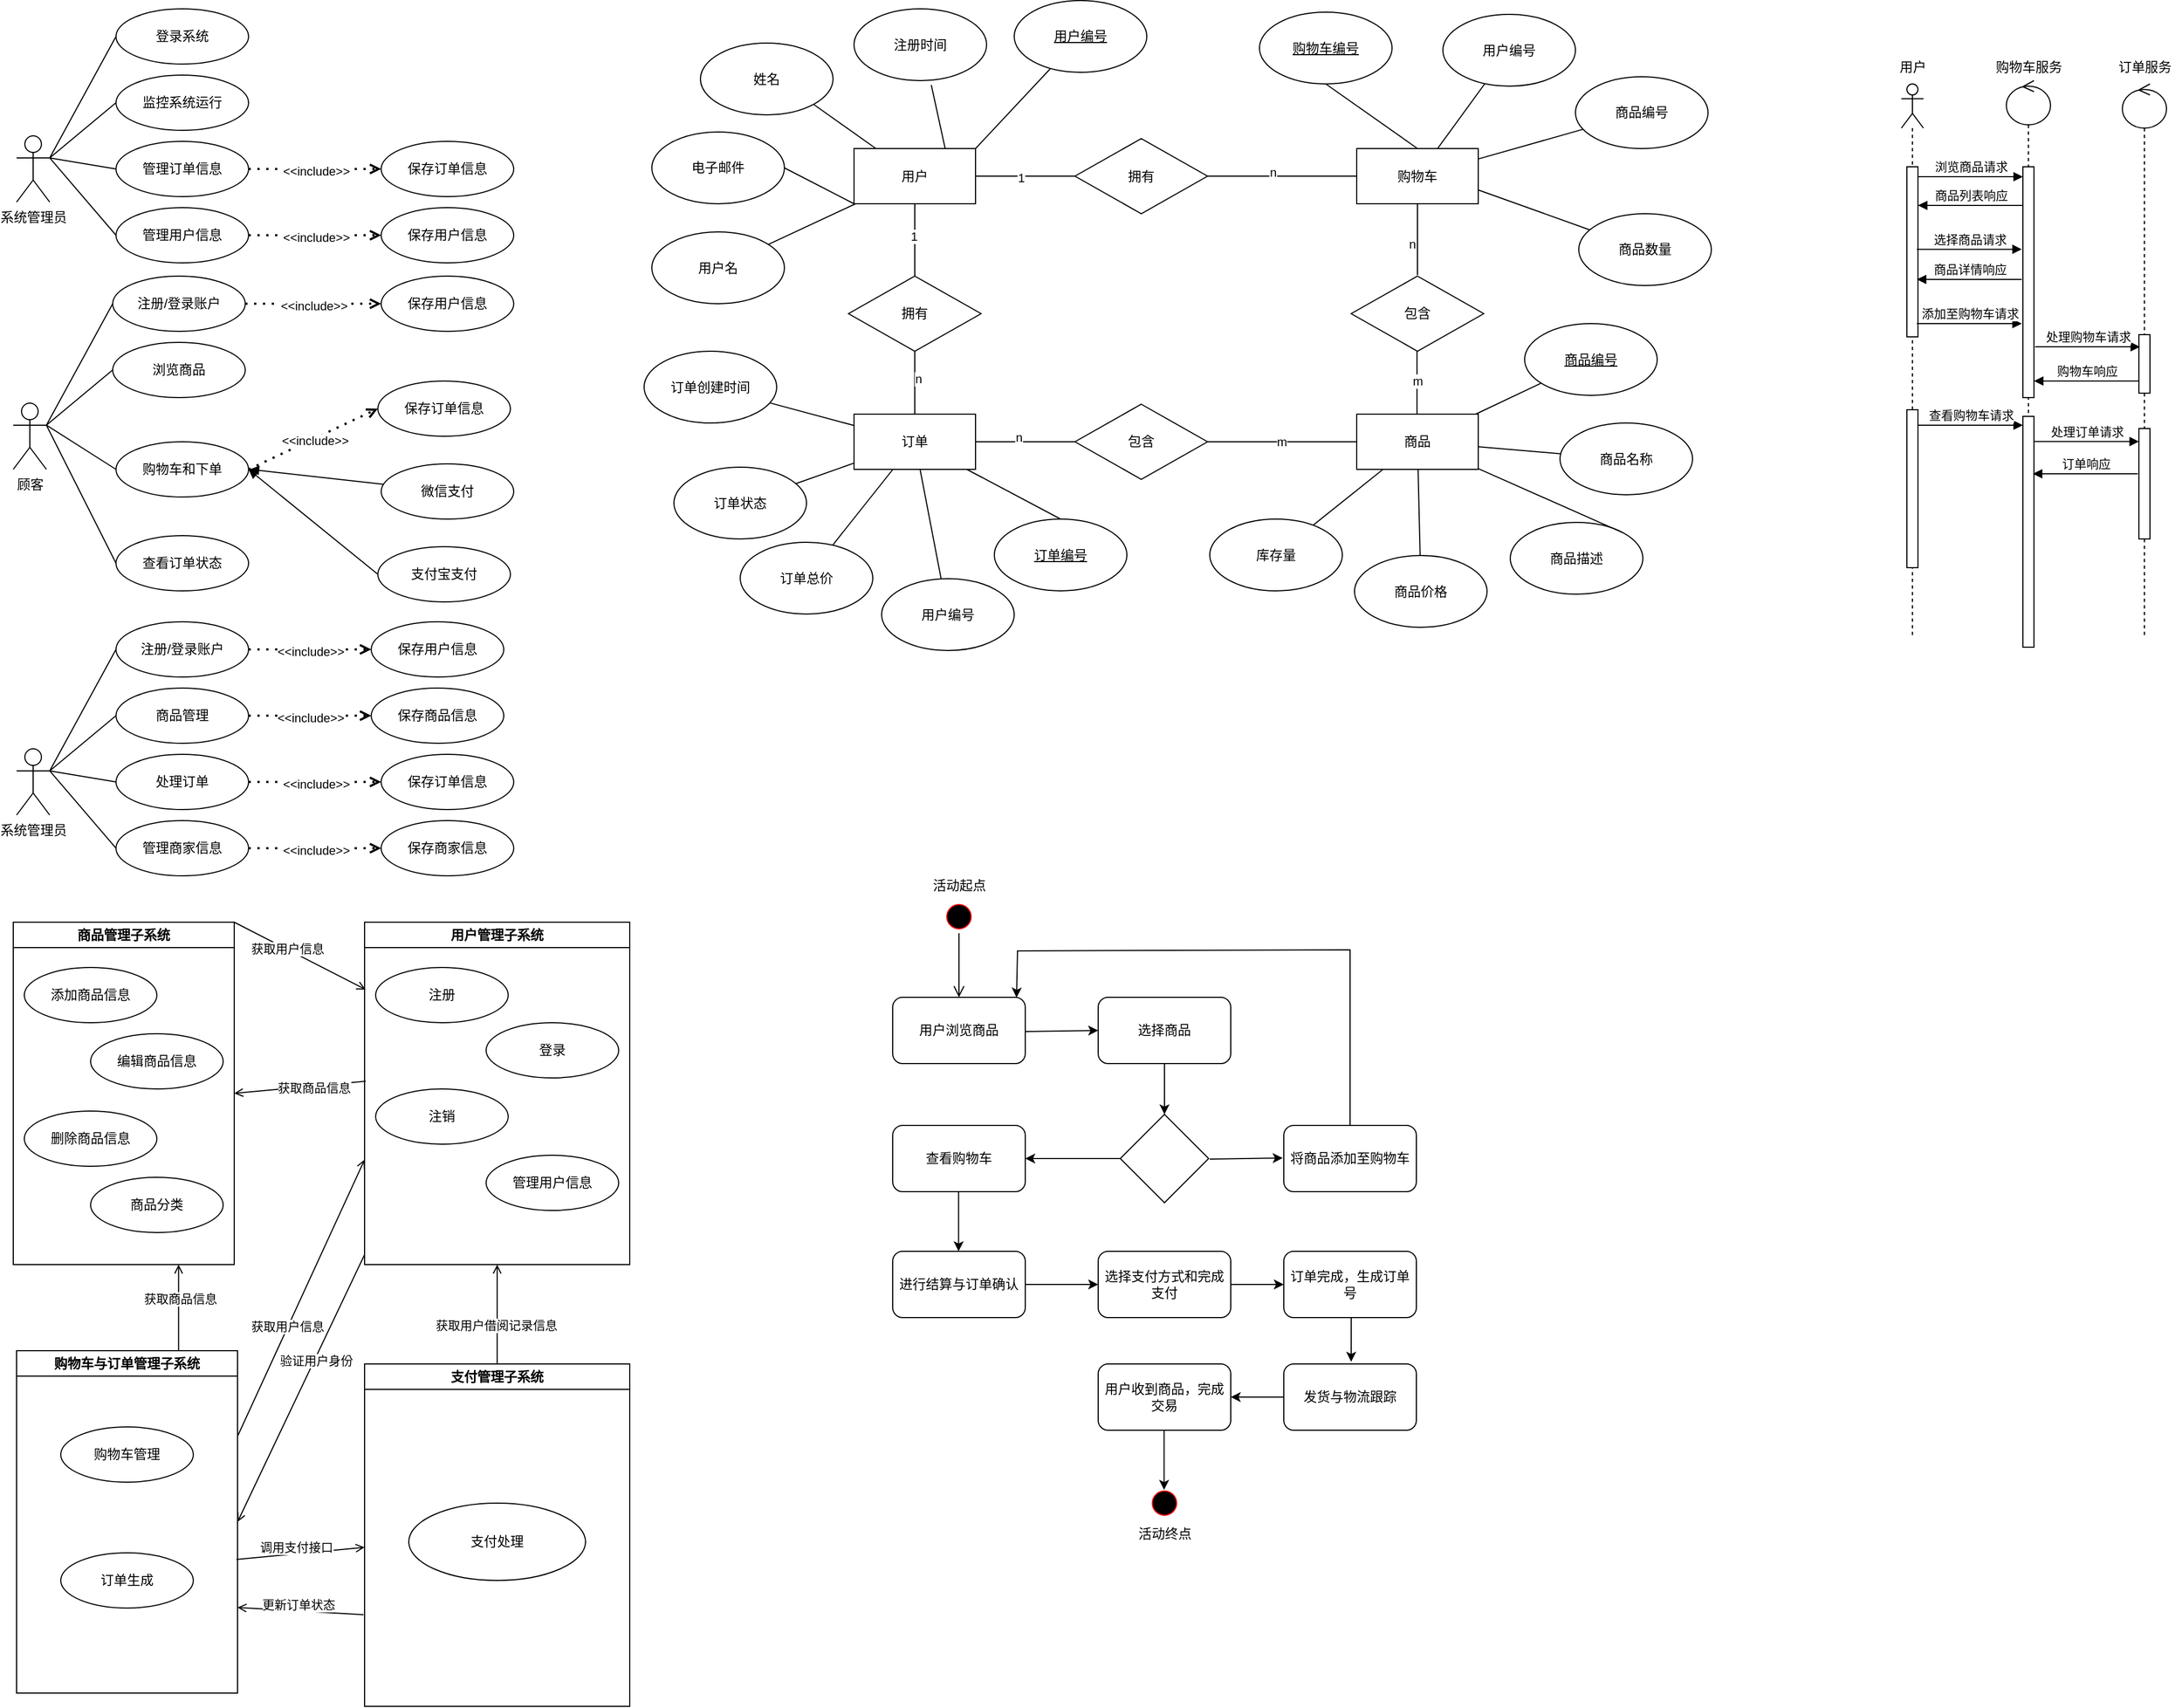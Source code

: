 <mxfile version="23.0.0" type="github">
  <diagram name="第 1 页" id="Yiv2DQ5oim6ke4sZhG6O">
    <mxGraphModel dx="698" dy="813" grid="0" gridSize="10" guides="1" tooltips="1" connect="1" arrows="1" fold="1" page="0" pageScale="1" pageWidth="827" pageHeight="1169" math="0" shadow="0">
      <root>
        <mxCell id="0" />
        <mxCell id="1" parent="0" />
        <mxCell id="wwpUY6o9mBDJSFyRUAQV-1" value="系统管理员" style="shape=umlActor;verticalLabelPosition=bottom;verticalAlign=top;html=1;outlineConnect=0;" parent="1" vertex="1">
          <mxGeometry x="-139" y="-67" width="30" height="60" as="geometry" />
        </mxCell>
        <mxCell id="wwpUY6o9mBDJSFyRUAQV-2" value="登录系统" style="ellipse;whiteSpace=wrap;html=1;" parent="1" vertex="1">
          <mxGeometry x="-49" y="-182" width="120" height="50" as="geometry" />
        </mxCell>
        <mxCell id="wwpUY6o9mBDJSFyRUAQV-3" value="监控系统运行" style="ellipse;whiteSpace=wrap;html=1;" parent="1" vertex="1">
          <mxGeometry x="-49" y="-122" width="120" height="50" as="geometry" />
        </mxCell>
        <mxCell id="wwpUY6o9mBDJSFyRUAQV-4" value="管理订单信息" style="ellipse;whiteSpace=wrap;html=1;" parent="1" vertex="1">
          <mxGeometry x="-49" y="-62" width="120" height="50" as="geometry" />
        </mxCell>
        <mxCell id="wwpUY6o9mBDJSFyRUAQV-5" value="管理用户信息" style="ellipse;whiteSpace=wrap;html=1;" parent="1" vertex="1">
          <mxGeometry x="-49" y="-2" width="120" height="50" as="geometry" />
        </mxCell>
        <mxCell id="wwpUY6o9mBDJSFyRUAQV-7" value="" style="endArrow=none;html=1;rounded=0;exitX=1;exitY=0.333;exitDx=0;exitDy=0;exitPerimeter=0;entryX=0;entryY=0.5;entryDx=0;entryDy=0;targetPerimeterSpacing=0;startArrow=none;startFill=0;endFill=0;" parent="1" source="wwpUY6o9mBDJSFyRUAQV-1" target="wwpUY6o9mBDJSFyRUAQV-2" edge="1">
          <mxGeometry width="50" height="50" relative="1" as="geometry">
            <mxPoint x="-109" y="-82" as="sourcePoint" />
            <mxPoint x="-59" y="-132" as="targetPoint" />
          </mxGeometry>
        </mxCell>
        <mxCell id="wwpUY6o9mBDJSFyRUAQV-8" value="" style="endArrow=none;html=1;rounded=0;exitX=1;exitY=0.333;exitDx=0;exitDy=0;exitPerimeter=0;entryX=0;entryY=0.5;entryDx=0;entryDy=0;targetPerimeterSpacing=0;startArrow=none;startFill=0;endFill=0;" parent="1" source="wwpUY6o9mBDJSFyRUAQV-1" target="wwpUY6o9mBDJSFyRUAQV-3" edge="1">
          <mxGeometry width="50" height="50" relative="1" as="geometry">
            <mxPoint x="-106" y="-51" as="sourcePoint" />
            <mxPoint x="-39" y="-147" as="targetPoint" />
          </mxGeometry>
        </mxCell>
        <mxCell id="wwpUY6o9mBDJSFyRUAQV-9" value="" style="endArrow=none;html=1;rounded=0;exitX=1;exitY=0.333;exitDx=0;exitDy=0;exitPerimeter=0;entryX=0;entryY=0.5;entryDx=0;entryDy=0;targetPerimeterSpacing=0;startArrow=none;startFill=0;endFill=0;" parent="1" source="wwpUY6o9mBDJSFyRUAQV-1" target="wwpUY6o9mBDJSFyRUAQV-4" edge="1">
          <mxGeometry width="50" height="50" relative="1" as="geometry">
            <mxPoint x="-96" y="-41" as="sourcePoint" />
            <mxPoint x="-29" y="-137" as="targetPoint" />
          </mxGeometry>
        </mxCell>
        <mxCell id="wwpUY6o9mBDJSFyRUAQV-10" value="" style="endArrow=none;html=1;rounded=0;entryX=0;entryY=0.5;entryDx=0;entryDy=0;targetPerimeterSpacing=0;startArrow=none;startFill=0;endFill=0;exitX=1;exitY=0.333;exitDx=0;exitDy=0;exitPerimeter=0;" parent="1" source="wwpUY6o9mBDJSFyRUAQV-1" target="wwpUY6o9mBDJSFyRUAQV-5" edge="1">
          <mxGeometry width="50" height="50" relative="1" as="geometry">
            <mxPoint x="-109" y="-42" as="sourcePoint" />
            <mxPoint x="-19" y="-127" as="targetPoint" />
          </mxGeometry>
        </mxCell>
        <mxCell id="wwpUY6o9mBDJSFyRUAQV-14" value="保存用户信息" style="ellipse;whiteSpace=wrap;html=1;" parent="1" vertex="1">
          <mxGeometry x="191" y="-2" width="120" height="50" as="geometry" />
        </mxCell>
        <mxCell id="wwpUY6o9mBDJSFyRUAQV-15" value="i" style="endArrow=open;dashed=1;html=1;dashPattern=1 3;strokeWidth=2;rounded=0;exitX=1;exitY=0.5;exitDx=0;exitDy=0;entryX=0;entryY=0.5;entryDx=0;entryDy=0;endFill=0;" parent="1" source="wwpUY6o9mBDJSFyRUAQV-5" target="wwpUY6o9mBDJSFyRUAQV-14" edge="1">
          <mxGeometry width="50" height="50" relative="1" as="geometry">
            <mxPoint x="81" y="-13" as="sourcePoint" />
            <mxPoint x="201" y="-13" as="targetPoint" />
          </mxGeometry>
        </mxCell>
        <mxCell id="wwpUY6o9mBDJSFyRUAQV-16" value="&amp;lt;&amp;lt;include&amp;gt;&amp;gt;" style="edgeLabel;html=1;align=center;verticalAlign=middle;resizable=0;points=[];" parent="wwpUY6o9mBDJSFyRUAQV-15" vertex="1" connectable="0">
          <mxGeometry x="0.012" y="-2" relative="1" as="geometry">
            <mxPoint as="offset" />
          </mxGeometry>
        </mxCell>
        <mxCell id="QVRJEaV4QxOZm5xQxeen-37" value="保存订单信息" style="ellipse;whiteSpace=wrap;html=1;" vertex="1" parent="1">
          <mxGeometry x="191" y="-62" width="120" height="50" as="geometry" />
        </mxCell>
        <mxCell id="QVRJEaV4QxOZm5xQxeen-38" value="i" style="endArrow=open;dashed=1;html=1;dashPattern=1 3;strokeWidth=2;rounded=0;exitX=1;exitY=0.5;exitDx=0;exitDy=0;entryX=0;entryY=0.5;entryDx=0;entryDy=0;endFill=0;" edge="1" parent="1" source="wwpUY6o9mBDJSFyRUAQV-4" target="QVRJEaV4QxOZm5xQxeen-37">
          <mxGeometry width="50" height="50" relative="1" as="geometry">
            <mxPoint x="81" y="-72" as="sourcePoint" />
            <mxPoint x="201" y="-72" as="targetPoint" />
          </mxGeometry>
        </mxCell>
        <mxCell id="QVRJEaV4QxOZm5xQxeen-39" value="&amp;lt;&amp;lt;include&amp;gt;&amp;gt;" style="edgeLabel;html=1;align=center;verticalAlign=middle;resizable=0;points=[];" vertex="1" connectable="0" parent="QVRJEaV4QxOZm5xQxeen-38">
          <mxGeometry x="0.012" y="-2" relative="1" as="geometry">
            <mxPoint as="offset" />
          </mxGeometry>
        </mxCell>
        <mxCell id="QVRJEaV4QxOZm5xQxeen-107" value="顾客" style="shape=umlActor;verticalLabelPosition=bottom;verticalAlign=top;html=1;outlineConnect=0;" vertex="1" parent="1">
          <mxGeometry x="-142" y="175" width="30" height="60" as="geometry" />
        </mxCell>
        <mxCell id="QVRJEaV4QxOZm5xQxeen-108" value="注册/登录账户" style="ellipse;whiteSpace=wrap;html=1;" vertex="1" parent="1">
          <mxGeometry x="-52" y="60" width="120" height="50" as="geometry" />
        </mxCell>
        <mxCell id="QVRJEaV4QxOZm5xQxeen-109" value="浏览商品" style="ellipse;whiteSpace=wrap;html=1;" vertex="1" parent="1">
          <mxGeometry x="-52" y="120" width="120" height="50" as="geometry" />
        </mxCell>
        <mxCell id="QVRJEaV4QxOZm5xQxeen-110" value="购物车和下单" style="ellipse;whiteSpace=wrap;html=1;" vertex="1" parent="1">
          <mxGeometry x="-49" y="210" width="120" height="50" as="geometry" />
        </mxCell>
        <mxCell id="QVRJEaV4QxOZm5xQxeen-111" value="查看订单状态" style="ellipse;whiteSpace=wrap;html=1;" vertex="1" parent="1">
          <mxGeometry x="-49" y="295" width="120" height="50" as="geometry" />
        </mxCell>
        <mxCell id="QVRJEaV4QxOZm5xQxeen-112" value="" style="endArrow=none;html=1;rounded=0;exitX=1;exitY=0.333;exitDx=0;exitDy=0;exitPerimeter=0;entryX=0;entryY=0.5;entryDx=0;entryDy=0;targetPerimeterSpacing=0;startArrow=none;startFill=0;endFill=0;" edge="1" parent="1" source="QVRJEaV4QxOZm5xQxeen-107" target="QVRJEaV4QxOZm5xQxeen-108">
          <mxGeometry width="50" height="50" relative="1" as="geometry">
            <mxPoint x="-112" y="160" as="sourcePoint" />
            <mxPoint x="-62" y="110" as="targetPoint" />
          </mxGeometry>
        </mxCell>
        <mxCell id="QVRJEaV4QxOZm5xQxeen-113" value="" style="endArrow=none;html=1;rounded=0;exitX=1;exitY=0.333;exitDx=0;exitDy=0;exitPerimeter=0;entryX=0;entryY=0.5;entryDx=0;entryDy=0;targetPerimeterSpacing=0;startArrow=none;startFill=0;endFill=0;" edge="1" parent="1" source="QVRJEaV4QxOZm5xQxeen-107" target="QVRJEaV4QxOZm5xQxeen-109">
          <mxGeometry width="50" height="50" relative="1" as="geometry">
            <mxPoint x="-109" y="191" as="sourcePoint" />
            <mxPoint x="-42" y="95" as="targetPoint" />
          </mxGeometry>
        </mxCell>
        <mxCell id="QVRJEaV4QxOZm5xQxeen-114" value="" style="endArrow=none;html=1;rounded=0;exitX=1;exitY=0.333;exitDx=0;exitDy=0;exitPerimeter=0;entryX=0;entryY=0.5;entryDx=0;entryDy=0;targetPerimeterSpacing=0;startArrow=none;startFill=0;endFill=0;" edge="1" parent="1" source="QVRJEaV4QxOZm5xQxeen-107" target="QVRJEaV4QxOZm5xQxeen-110">
          <mxGeometry width="50" height="50" relative="1" as="geometry">
            <mxPoint x="-99" y="201" as="sourcePoint" />
            <mxPoint x="-32" y="105" as="targetPoint" />
          </mxGeometry>
        </mxCell>
        <mxCell id="QVRJEaV4QxOZm5xQxeen-115" value="" style="endArrow=none;html=1;rounded=0;entryX=0;entryY=0.5;entryDx=0;entryDy=0;targetPerimeterSpacing=0;startArrow=none;startFill=0;endFill=0;exitX=1;exitY=0.333;exitDx=0;exitDy=0;exitPerimeter=0;" edge="1" parent="1" source="QVRJEaV4QxOZm5xQxeen-107" target="QVRJEaV4QxOZm5xQxeen-111">
          <mxGeometry width="50" height="50" relative="1" as="geometry">
            <mxPoint x="-112" y="200" as="sourcePoint" />
            <mxPoint x="-22" y="115" as="targetPoint" />
          </mxGeometry>
        </mxCell>
        <mxCell id="QVRJEaV4QxOZm5xQxeen-116" value="保存用户信息" style="ellipse;whiteSpace=wrap;html=1;" vertex="1" parent="1">
          <mxGeometry x="191" y="60" width="120" height="50" as="geometry" />
        </mxCell>
        <mxCell id="QVRJEaV4QxOZm5xQxeen-117" value="i" style="endArrow=open;dashed=1;html=1;dashPattern=1 3;strokeWidth=2;rounded=0;exitX=1;exitY=0.5;exitDx=0;exitDy=0;entryX=0;entryY=0.5;entryDx=0;entryDy=0;endFill=0;" edge="1" parent="1" source="QVRJEaV4QxOZm5xQxeen-108" target="QVRJEaV4QxOZm5xQxeen-116">
          <mxGeometry width="50" height="50" relative="1" as="geometry">
            <mxPoint x="78" y="229" as="sourcePoint" />
            <mxPoint x="198" y="229" as="targetPoint" />
          </mxGeometry>
        </mxCell>
        <mxCell id="QVRJEaV4QxOZm5xQxeen-118" value="&amp;lt;&amp;lt;include&amp;gt;&amp;gt;" style="edgeLabel;html=1;align=center;verticalAlign=middle;resizable=0;points=[];" vertex="1" connectable="0" parent="QVRJEaV4QxOZm5xQxeen-117">
          <mxGeometry x="0.012" y="-2" relative="1" as="geometry">
            <mxPoint as="offset" />
          </mxGeometry>
        </mxCell>
        <mxCell id="QVRJEaV4QxOZm5xQxeen-119" value="保存订单信息" style="ellipse;whiteSpace=wrap;html=1;" vertex="1" parent="1">
          <mxGeometry x="188" y="155" width="120" height="50" as="geometry" />
        </mxCell>
        <mxCell id="QVRJEaV4QxOZm5xQxeen-120" value="i" style="endArrow=open;dashed=1;html=1;dashPattern=1 3;strokeWidth=2;rounded=0;exitX=1;exitY=0.5;exitDx=0;exitDy=0;entryX=0;entryY=0.5;entryDx=0;entryDy=0;endFill=0;" edge="1" parent="1" source="QVRJEaV4QxOZm5xQxeen-110" target="QVRJEaV4QxOZm5xQxeen-119">
          <mxGeometry width="50" height="50" relative="1" as="geometry">
            <mxPoint x="78" y="170" as="sourcePoint" />
            <mxPoint x="198" y="170" as="targetPoint" />
          </mxGeometry>
        </mxCell>
        <mxCell id="QVRJEaV4QxOZm5xQxeen-121" value="&amp;lt;&amp;lt;include&amp;gt;&amp;gt;" style="edgeLabel;html=1;align=center;verticalAlign=middle;resizable=0;points=[];" vertex="1" connectable="0" parent="QVRJEaV4QxOZm5xQxeen-120">
          <mxGeometry x="0.012" y="-2" relative="1" as="geometry">
            <mxPoint as="offset" />
          </mxGeometry>
        </mxCell>
        <mxCell id="QVRJEaV4QxOZm5xQxeen-122" value="微信支付" style="ellipse;whiteSpace=wrap;html=1;" vertex="1" parent="1">
          <mxGeometry x="191" y="230" width="120" height="50" as="geometry" />
        </mxCell>
        <mxCell id="QVRJEaV4QxOZm5xQxeen-125" value="" style="endArrow=none;html=1;rounded=0;targetPerimeterSpacing=0;startArrow=block;startFill=1;endFill=0;" edge="1" parent="1" target="QVRJEaV4QxOZm5xQxeen-122">
          <mxGeometry width="50" height="50" relative="1" as="geometry">
            <mxPoint x="72" y="235" as="sourcePoint" />
            <mxPoint x="-42" y="95" as="targetPoint" />
          </mxGeometry>
        </mxCell>
        <mxCell id="QVRJEaV4QxOZm5xQxeen-126" value="支付宝支付" style="ellipse;whiteSpace=wrap;html=1;" vertex="1" parent="1">
          <mxGeometry x="188" y="305" width="120" height="50" as="geometry" />
        </mxCell>
        <mxCell id="QVRJEaV4QxOZm5xQxeen-127" value="" style="endArrow=none;html=1;rounded=0;targetPerimeterSpacing=0;startArrow=block;startFill=1;endFill=0;entryX=0;entryY=0.5;entryDx=0;entryDy=0;exitX=1;exitY=0.5;exitDx=0;exitDy=0;" edge="1" parent="1" source="QVRJEaV4QxOZm5xQxeen-110" target="QVRJEaV4QxOZm5xQxeen-126">
          <mxGeometry width="50" height="50" relative="1" as="geometry">
            <mxPoint x="82" y="245" as="sourcePoint" />
            <mxPoint x="203" y="259" as="targetPoint" />
            <Array as="points" />
          </mxGeometry>
        </mxCell>
        <mxCell id="QVRJEaV4QxOZm5xQxeen-128" value="系统管理员" style="shape=umlActor;verticalLabelPosition=bottom;verticalAlign=top;html=1;outlineConnect=0;" vertex="1" parent="1">
          <mxGeometry x="-139" y="488" width="30" height="60" as="geometry" />
        </mxCell>
        <mxCell id="QVRJEaV4QxOZm5xQxeen-129" value="注册/登录账户" style="ellipse;whiteSpace=wrap;html=1;" vertex="1" parent="1">
          <mxGeometry x="-49" y="373" width="120" height="50" as="geometry" />
        </mxCell>
        <mxCell id="QVRJEaV4QxOZm5xQxeen-130" value="商品管理" style="ellipse;whiteSpace=wrap;html=1;" vertex="1" parent="1">
          <mxGeometry x="-49" y="433" width="120" height="50" as="geometry" />
        </mxCell>
        <mxCell id="QVRJEaV4QxOZm5xQxeen-131" value="处理订单" style="ellipse;whiteSpace=wrap;html=1;" vertex="1" parent="1">
          <mxGeometry x="-49" y="493" width="120" height="50" as="geometry" />
        </mxCell>
        <mxCell id="QVRJEaV4QxOZm5xQxeen-132" value="管理商家信息" style="ellipse;whiteSpace=wrap;html=1;" vertex="1" parent="1">
          <mxGeometry x="-49" y="553" width="120" height="50" as="geometry" />
        </mxCell>
        <mxCell id="QVRJEaV4QxOZm5xQxeen-133" value="" style="endArrow=none;html=1;rounded=0;exitX=1;exitY=0.333;exitDx=0;exitDy=0;exitPerimeter=0;entryX=0;entryY=0.5;entryDx=0;entryDy=0;targetPerimeterSpacing=0;startArrow=none;startFill=0;endFill=0;" edge="1" parent="1" source="QVRJEaV4QxOZm5xQxeen-128" target="QVRJEaV4QxOZm5xQxeen-129">
          <mxGeometry width="50" height="50" relative="1" as="geometry">
            <mxPoint x="-109" y="473" as="sourcePoint" />
            <mxPoint x="-59" y="423" as="targetPoint" />
          </mxGeometry>
        </mxCell>
        <mxCell id="QVRJEaV4QxOZm5xQxeen-134" value="" style="endArrow=none;html=1;rounded=0;exitX=1;exitY=0.333;exitDx=0;exitDy=0;exitPerimeter=0;entryX=0;entryY=0.5;entryDx=0;entryDy=0;targetPerimeterSpacing=0;startArrow=none;startFill=0;endFill=0;" edge="1" parent="1" source="QVRJEaV4QxOZm5xQxeen-128" target="QVRJEaV4QxOZm5xQxeen-130">
          <mxGeometry width="50" height="50" relative="1" as="geometry">
            <mxPoint x="-106" y="504" as="sourcePoint" />
            <mxPoint x="-39" y="408" as="targetPoint" />
          </mxGeometry>
        </mxCell>
        <mxCell id="QVRJEaV4QxOZm5xQxeen-135" value="" style="endArrow=none;html=1;rounded=0;exitX=1;exitY=0.333;exitDx=0;exitDy=0;exitPerimeter=0;entryX=0;entryY=0.5;entryDx=0;entryDy=0;targetPerimeterSpacing=0;startArrow=none;startFill=0;endFill=0;" edge="1" parent="1" source="QVRJEaV4QxOZm5xQxeen-128" target="QVRJEaV4QxOZm5xQxeen-131">
          <mxGeometry width="50" height="50" relative="1" as="geometry">
            <mxPoint x="-96" y="514" as="sourcePoint" />
            <mxPoint x="-29" y="418" as="targetPoint" />
          </mxGeometry>
        </mxCell>
        <mxCell id="QVRJEaV4QxOZm5xQxeen-136" value="" style="endArrow=none;html=1;rounded=0;entryX=0;entryY=0.5;entryDx=0;entryDy=0;targetPerimeterSpacing=0;startArrow=none;startFill=0;endFill=0;exitX=1;exitY=0.333;exitDx=0;exitDy=0;exitPerimeter=0;" edge="1" parent="1" source="QVRJEaV4QxOZm5xQxeen-128" target="QVRJEaV4QxOZm5xQxeen-132">
          <mxGeometry width="50" height="50" relative="1" as="geometry">
            <mxPoint x="-109" y="513" as="sourcePoint" />
            <mxPoint x="-19" y="428" as="targetPoint" />
          </mxGeometry>
        </mxCell>
        <mxCell id="QVRJEaV4QxOZm5xQxeen-137" value="保存商家信息" style="ellipse;whiteSpace=wrap;html=1;" vertex="1" parent="1">
          <mxGeometry x="191" y="553" width="120" height="50" as="geometry" />
        </mxCell>
        <mxCell id="QVRJEaV4QxOZm5xQxeen-138" value="i" style="endArrow=open;dashed=1;html=1;dashPattern=1 3;strokeWidth=2;rounded=0;exitX=1;exitY=0.5;exitDx=0;exitDy=0;entryX=0;entryY=0.5;entryDx=0;entryDy=0;endFill=0;" edge="1" parent="1" source="QVRJEaV4QxOZm5xQxeen-132" target="QVRJEaV4QxOZm5xQxeen-137">
          <mxGeometry width="50" height="50" relative="1" as="geometry">
            <mxPoint x="81" y="542" as="sourcePoint" />
            <mxPoint x="201" y="542" as="targetPoint" />
          </mxGeometry>
        </mxCell>
        <mxCell id="QVRJEaV4QxOZm5xQxeen-139" value="&amp;lt;&amp;lt;include&amp;gt;&amp;gt;" style="edgeLabel;html=1;align=center;verticalAlign=middle;resizable=0;points=[];" vertex="1" connectable="0" parent="QVRJEaV4QxOZm5xQxeen-138">
          <mxGeometry x="0.012" y="-2" relative="1" as="geometry">
            <mxPoint as="offset" />
          </mxGeometry>
        </mxCell>
        <mxCell id="QVRJEaV4QxOZm5xQxeen-140" value="保存订单信息" style="ellipse;whiteSpace=wrap;html=1;" vertex="1" parent="1">
          <mxGeometry x="191" y="493" width="120" height="50" as="geometry" />
        </mxCell>
        <mxCell id="QVRJEaV4QxOZm5xQxeen-141" value="i" style="endArrow=open;dashed=1;html=1;dashPattern=1 3;strokeWidth=2;rounded=0;exitX=1;exitY=0.5;exitDx=0;exitDy=0;entryX=0;entryY=0.5;entryDx=0;entryDy=0;endFill=0;" edge="1" parent="1" source="QVRJEaV4QxOZm5xQxeen-131" target="QVRJEaV4QxOZm5xQxeen-140">
          <mxGeometry width="50" height="50" relative="1" as="geometry">
            <mxPoint x="81" y="483" as="sourcePoint" />
            <mxPoint x="201" y="483" as="targetPoint" />
          </mxGeometry>
        </mxCell>
        <mxCell id="QVRJEaV4QxOZm5xQxeen-142" value="&amp;lt;&amp;lt;include&amp;gt;&amp;gt;" style="edgeLabel;html=1;align=center;verticalAlign=middle;resizable=0;points=[];" vertex="1" connectable="0" parent="QVRJEaV4QxOZm5xQxeen-141">
          <mxGeometry x="0.012" y="-2" relative="1" as="geometry">
            <mxPoint as="offset" />
          </mxGeometry>
        </mxCell>
        <mxCell id="QVRJEaV4QxOZm5xQxeen-143" value="保存用户信息" style="ellipse;whiteSpace=wrap;html=1;" vertex="1" parent="1">
          <mxGeometry x="182" y="373" width="120" height="50" as="geometry" />
        </mxCell>
        <mxCell id="QVRJEaV4QxOZm5xQxeen-144" value="i" style="endArrow=open;dashed=1;html=1;dashPattern=1 3;strokeWidth=2;rounded=0;exitX=1;exitY=0.5;exitDx=0;exitDy=0;entryX=0;entryY=0.5;entryDx=0;entryDy=0;endFill=0;" edge="1" parent="1" target="QVRJEaV4QxOZm5xQxeen-143" source="QVRJEaV4QxOZm5xQxeen-129">
          <mxGeometry width="50" height="50" relative="1" as="geometry">
            <mxPoint x="36.0" y="396" as="sourcePoint" />
            <mxPoint x="189" y="360" as="targetPoint" />
          </mxGeometry>
        </mxCell>
        <mxCell id="QVRJEaV4QxOZm5xQxeen-145" value="&amp;lt;&amp;lt;include&amp;gt;&amp;gt;" style="edgeLabel;html=1;align=center;verticalAlign=middle;resizable=0;points=[];" vertex="1" connectable="0" parent="QVRJEaV4QxOZm5xQxeen-144">
          <mxGeometry x="0.012" y="-2" relative="1" as="geometry">
            <mxPoint as="offset" />
          </mxGeometry>
        </mxCell>
        <mxCell id="QVRJEaV4QxOZm5xQxeen-146" value="保存商品信息" style="ellipse;whiteSpace=wrap;html=1;" vertex="1" parent="1">
          <mxGeometry x="182" y="433" width="120" height="50" as="geometry" />
        </mxCell>
        <mxCell id="QVRJEaV4QxOZm5xQxeen-147" value="i" style="endArrow=open;dashed=1;html=1;dashPattern=1 3;strokeWidth=2;rounded=0;exitX=1;exitY=0.5;exitDx=0;exitDy=0;entryX=0;entryY=0.5;entryDx=0;entryDy=0;endFill=0;" edge="1" parent="1" source="QVRJEaV4QxOZm5xQxeen-130" target="QVRJEaV4QxOZm5xQxeen-146">
          <mxGeometry width="50" height="50" relative="1" as="geometry">
            <mxPoint x="81" y="408" as="sourcePoint" />
            <mxPoint x="192" y="408" as="targetPoint" />
          </mxGeometry>
        </mxCell>
        <mxCell id="QVRJEaV4QxOZm5xQxeen-148" value="&amp;lt;&amp;lt;include&amp;gt;&amp;gt;" style="edgeLabel;html=1;align=center;verticalAlign=middle;resizable=0;points=[];" vertex="1" connectable="0" parent="QVRJEaV4QxOZm5xQxeen-147">
          <mxGeometry x="0.012" y="-2" relative="1" as="geometry">
            <mxPoint as="offset" />
          </mxGeometry>
        </mxCell>
        <mxCell id="QVRJEaV4QxOZm5xQxeen-149" value="商品管理子系统" style="swimlane;whiteSpace=wrap;html=1;" vertex="1" parent="1">
          <mxGeometry x="-142" y="645" width="200" height="310" as="geometry">
            <mxRectangle x="290" y="690" width="110" height="30" as="alternateBounds" />
          </mxGeometry>
        </mxCell>
        <mxCell id="QVRJEaV4QxOZm5xQxeen-150" value="添加商品信息" style="ellipse;whiteSpace=wrap;html=1;" vertex="1" parent="QVRJEaV4QxOZm5xQxeen-149">
          <mxGeometry x="10" y="41" width="120" height="50" as="geometry" />
        </mxCell>
        <mxCell id="QVRJEaV4QxOZm5xQxeen-151" value="编辑商品信息" style="ellipse;whiteSpace=wrap;html=1;" vertex="1" parent="QVRJEaV4QxOZm5xQxeen-149">
          <mxGeometry x="70" y="101" width="120" height="50" as="geometry" />
        </mxCell>
        <mxCell id="QVRJEaV4QxOZm5xQxeen-152" value="删除商品信息" style="ellipse;whiteSpace=wrap;html=1;" vertex="1" parent="QVRJEaV4QxOZm5xQxeen-149">
          <mxGeometry x="10" y="171" width="120" height="50" as="geometry" />
        </mxCell>
        <mxCell id="QVRJEaV4QxOZm5xQxeen-153" value="商品分类" style="ellipse;whiteSpace=wrap;html=1;" vertex="1" parent="QVRJEaV4QxOZm5xQxeen-149">
          <mxGeometry x="70" y="231" width="120" height="50" as="geometry" />
        </mxCell>
        <mxCell id="QVRJEaV4QxOZm5xQxeen-154" value="用户管理子系统" style="swimlane;whiteSpace=wrap;html=1;" vertex="1" parent="1">
          <mxGeometry x="176" y="645" width="240" height="310" as="geometry">
            <mxRectangle x="290" y="690" width="110" height="30" as="alternateBounds" />
          </mxGeometry>
        </mxCell>
        <mxCell id="QVRJEaV4QxOZm5xQxeen-155" value="注册" style="ellipse;whiteSpace=wrap;html=1;" vertex="1" parent="QVRJEaV4QxOZm5xQxeen-154">
          <mxGeometry x="10" y="41" width="120" height="50" as="geometry" />
        </mxCell>
        <mxCell id="QVRJEaV4QxOZm5xQxeen-156" value="登录" style="ellipse;whiteSpace=wrap;html=1;" vertex="1" parent="QVRJEaV4QxOZm5xQxeen-154">
          <mxGeometry x="110" y="91" width="120" height="50" as="geometry" />
        </mxCell>
        <mxCell id="QVRJEaV4QxOZm5xQxeen-157" value="注销" style="ellipse;whiteSpace=wrap;html=1;" vertex="1" parent="QVRJEaV4QxOZm5xQxeen-154">
          <mxGeometry x="10" y="151" width="120" height="50" as="geometry" />
        </mxCell>
        <mxCell id="QVRJEaV4QxOZm5xQxeen-159" value="管理用户信息" style="ellipse;whiteSpace=wrap;html=1;" vertex="1" parent="QVRJEaV4QxOZm5xQxeen-154">
          <mxGeometry x="110" y="211" width="120" height="50" as="geometry" />
        </mxCell>
        <mxCell id="QVRJEaV4QxOZm5xQxeen-160" value="购物车与订单管理子系统" style="swimlane;whiteSpace=wrap;html=1;" vertex="1" parent="1">
          <mxGeometry x="-139" y="1033" width="200" height="310" as="geometry">
            <mxRectangle x="290" y="690" width="110" height="30" as="alternateBounds" />
          </mxGeometry>
        </mxCell>
        <mxCell id="QVRJEaV4QxOZm5xQxeen-161" value="购物车管理" style="ellipse;whiteSpace=wrap;html=1;" vertex="1" parent="QVRJEaV4QxOZm5xQxeen-160">
          <mxGeometry x="40" y="69" width="120" height="50" as="geometry" />
        </mxCell>
        <mxCell id="QVRJEaV4QxOZm5xQxeen-162" value="订单生成" style="ellipse;whiteSpace=wrap;html=1;" vertex="1" parent="QVRJEaV4QxOZm5xQxeen-160">
          <mxGeometry x="40" y="183" width="120" height="50" as="geometry" />
        </mxCell>
        <mxCell id="QVRJEaV4QxOZm5xQxeen-164" value="支付管理子系统" style="swimlane;whiteSpace=wrap;html=1;" vertex="1" parent="1">
          <mxGeometry x="176" y="1045" width="240" height="310" as="geometry">
            <mxRectangle x="290" y="690" width="110" height="30" as="alternateBounds" />
          </mxGeometry>
        </mxCell>
        <mxCell id="QVRJEaV4QxOZm5xQxeen-165" value="支付处理" style="ellipse;whiteSpace=wrap;html=1;" vertex="1" parent="QVRJEaV4QxOZm5xQxeen-164">
          <mxGeometry x="40" y="126" width="160" height="70" as="geometry" />
        </mxCell>
        <mxCell id="QVRJEaV4QxOZm5xQxeen-167" value="" style="endArrow=open;html=1;rounded=0;targetPerimeterSpacing=0;startArrow=none;startFill=0;endFill=0;exitX=1;exitY=0;exitDx=0;exitDy=0;" edge="1" parent="1" source="QVRJEaV4QxOZm5xQxeen-149">
          <mxGeometry width="50" height="50" relative="1" as="geometry">
            <mxPoint x="56" y="715" as="sourcePoint" />
            <mxPoint x="177" y="706" as="targetPoint" />
          </mxGeometry>
        </mxCell>
        <mxCell id="QVRJEaV4QxOZm5xQxeen-168" value="获取用户信息" style="edgeLabel;html=1;align=center;verticalAlign=middle;resizable=0;points=[];" vertex="1" connectable="0" parent="QVRJEaV4QxOZm5xQxeen-167">
          <mxGeometry x="-0.209" y="1" relative="1" as="geometry">
            <mxPoint as="offset" />
          </mxGeometry>
        </mxCell>
        <mxCell id="QVRJEaV4QxOZm5xQxeen-169" value="" style="endArrow=none;html=1;rounded=0;targetPerimeterSpacing=0;startArrow=open;startFill=0;endFill=0;entryX=0.5;entryY=0;entryDx=0;entryDy=0;" edge="1" parent="1">
          <mxGeometry width="50" height="50" relative="1" as="geometry">
            <mxPoint x="7.66" y="955" as="sourcePoint" />
            <mxPoint x="7.66" y="1033" as="targetPoint" />
          </mxGeometry>
        </mxCell>
        <mxCell id="QVRJEaV4QxOZm5xQxeen-170" value="获取商品信息" style="edgeLabel;html=1;align=center;verticalAlign=middle;resizable=0;points=[];" vertex="1" connectable="0" parent="QVRJEaV4QxOZm5xQxeen-169">
          <mxGeometry x="-0.209" y="1" relative="1" as="geometry">
            <mxPoint as="offset" />
          </mxGeometry>
        </mxCell>
        <mxCell id="QVRJEaV4QxOZm5xQxeen-171" value="" style="endArrow=open;html=1;rounded=0;targetPerimeterSpacing=0;startArrow=none;startFill=0;endFill=0;entryX=1;entryY=0.5;entryDx=0;entryDy=0;" edge="1" parent="1" target="QVRJEaV4QxOZm5xQxeen-149">
          <mxGeometry width="50" height="50" relative="1" as="geometry">
            <mxPoint x="177" y="789" as="sourcePoint" />
            <mxPoint x="166" y="835" as="targetPoint" />
          </mxGeometry>
        </mxCell>
        <mxCell id="QVRJEaV4QxOZm5xQxeen-172" value="获取商品信息" style="edgeLabel;html=1;align=center;verticalAlign=middle;resizable=0;points=[];" vertex="1" connectable="0" parent="QVRJEaV4QxOZm5xQxeen-171">
          <mxGeometry x="-0.209" y="1" relative="1" as="geometry">
            <mxPoint as="offset" />
          </mxGeometry>
        </mxCell>
        <mxCell id="QVRJEaV4QxOZm5xQxeen-173" value="" style="endArrow=open;html=1;rounded=0;targetPerimeterSpacing=0;startArrow=none;startFill=0;endFill=0;entryX=1;entryY=0.5;entryDx=0;entryDy=0;" edge="1" parent="1" target="QVRJEaV4QxOZm5xQxeen-160">
          <mxGeometry width="50" height="50" relative="1" as="geometry">
            <mxPoint x="176" y="946" as="sourcePoint" />
            <mxPoint x="-24" y="1155" as="targetPoint" />
          </mxGeometry>
        </mxCell>
        <mxCell id="QVRJEaV4QxOZm5xQxeen-174" value="验证用户身份" style="edgeLabel;html=1;align=center;verticalAlign=middle;resizable=0;points=[];" vertex="1" connectable="0" parent="QVRJEaV4QxOZm5xQxeen-173">
          <mxGeometry x="-0.209" y="1" relative="1" as="geometry">
            <mxPoint as="offset" />
          </mxGeometry>
        </mxCell>
        <mxCell id="QVRJEaV4QxOZm5xQxeen-175" value="" style="endArrow=open;html=1;rounded=0;targetPerimeterSpacing=0;startArrow=none;startFill=0;endFill=0;exitX=1;exitY=0.25;exitDx=0;exitDy=0;" edge="1" parent="1" source="QVRJEaV4QxOZm5xQxeen-160">
          <mxGeometry width="50" height="50" relative="1" as="geometry">
            <mxPoint x="186" y="965" as="sourcePoint" />
            <mxPoint x="176" y="860" as="targetPoint" />
          </mxGeometry>
        </mxCell>
        <mxCell id="QVRJEaV4QxOZm5xQxeen-176" value="获取用户信息" style="edgeLabel;html=1;align=center;verticalAlign=middle;resizable=0;points=[];" vertex="1" connectable="0" parent="QVRJEaV4QxOZm5xQxeen-175">
          <mxGeometry x="-0.209" y="1" relative="1" as="geometry">
            <mxPoint as="offset" />
          </mxGeometry>
        </mxCell>
        <mxCell id="QVRJEaV4QxOZm5xQxeen-177" value="" style="endArrow=open;html=1;rounded=0;targetPerimeterSpacing=0;startArrow=none;startFill=0;endFill=0;" edge="1" parent="1">
          <mxGeometry width="50" height="50" relative="1" as="geometry">
            <mxPoint x="60" y="1222" as="sourcePoint" />
            <mxPoint x="176" y="1211" as="targetPoint" />
          </mxGeometry>
        </mxCell>
        <mxCell id="QVRJEaV4QxOZm5xQxeen-178" value="调用支付接口" style="edgeLabel;html=1;align=center;verticalAlign=middle;resizable=0;points=[];" vertex="1" connectable="0" parent="QVRJEaV4QxOZm5xQxeen-177">
          <mxGeometry x="-0.209" y="1" relative="1" as="geometry">
            <mxPoint x="8" y="-6" as="offset" />
          </mxGeometry>
        </mxCell>
        <mxCell id="QVRJEaV4QxOZm5xQxeen-179" value="" style="endArrow=open;html=1;rounded=0;targetPerimeterSpacing=0;startArrow=none;startFill=0;endFill=0;exitX=0.5;exitY=0;exitDx=0;exitDy=0;entryX=0.5;entryY=1;entryDx=0;entryDy=0;" edge="1" parent="1" source="QVRJEaV4QxOZm5xQxeen-164" target="QVRJEaV4QxOZm5xQxeen-154">
          <mxGeometry width="50" height="50" relative="1" as="geometry">
            <mxPoint x="186" y="888" as="sourcePoint" />
            <mxPoint x="-9" y="1210" as="targetPoint" />
          </mxGeometry>
        </mxCell>
        <mxCell id="QVRJEaV4QxOZm5xQxeen-180" value="获取用户借阅记录信息" style="edgeLabel;html=1;align=center;verticalAlign=middle;resizable=0;points=[];" vertex="1" connectable="0" parent="QVRJEaV4QxOZm5xQxeen-179">
          <mxGeometry x="-0.209" y="1" relative="1" as="geometry">
            <mxPoint as="offset" />
          </mxGeometry>
        </mxCell>
        <mxCell id="QVRJEaV4QxOZm5xQxeen-183" value="" style="endArrow=open;html=1;rounded=0;targetPerimeterSpacing=0;startArrow=none;startFill=0;endFill=0;entryX=1;entryY=0.75;entryDx=0;entryDy=0;" edge="1" parent="1" target="QVRJEaV4QxOZm5xQxeen-160">
          <mxGeometry width="50" height="50" relative="1" as="geometry">
            <mxPoint x="175" y="1272" as="sourcePoint" />
            <mxPoint x="186" y="1221" as="targetPoint" />
          </mxGeometry>
        </mxCell>
        <mxCell id="QVRJEaV4QxOZm5xQxeen-184" value="更新订单状态" style="edgeLabel;html=1;align=center;verticalAlign=middle;resizable=0;points=[];" vertex="1" connectable="0" parent="QVRJEaV4QxOZm5xQxeen-183">
          <mxGeometry x="-0.209" y="1" relative="1" as="geometry">
            <mxPoint x="-14" y="-8" as="offset" />
          </mxGeometry>
        </mxCell>
        <mxCell id="QVRJEaV4QxOZm5xQxeen-185" value="用户" style="html=1;whiteSpace=wrap;" vertex="1" parent="1">
          <mxGeometry x="619" y="-55.5" width="110" height="50" as="geometry" />
        </mxCell>
        <mxCell id="QVRJEaV4QxOZm5xQxeen-186" value="拥有" style="rhombus;whiteSpace=wrap;html=1;" vertex="1" parent="1">
          <mxGeometry x="819" y="-64.5" width="120" height="68" as="geometry" />
        </mxCell>
        <mxCell id="QVRJEaV4QxOZm5xQxeen-187" value="&lt;u&gt;用户编号&lt;/u&gt;" style="ellipse;whiteSpace=wrap;html=1;" vertex="1" parent="1">
          <mxGeometry x="764" y="-189.5" width="120" height="65" as="geometry" />
        </mxCell>
        <mxCell id="QVRJEaV4QxOZm5xQxeen-188" value="用户编号" style="ellipse;whiteSpace=wrap;html=1;" vertex="1" parent="1">
          <mxGeometry x="1152" y="-177" width="120" height="65" as="geometry" />
        </mxCell>
        <mxCell id="QVRJEaV4QxOZm5xQxeen-189" value="" style="endArrow=none;html=1;rounded=0;entryX=0;entryY=0.5;entryDx=0;entryDy=0;exitX=1;exitY=0.5;exitDx=0;exitDy=0;" edge="1" parent="1" source="QVRJEaV4QxOZm5xQxeen-186" target="QVRJEaV4QxOZm5xQxeen-193">
          <mxGeometry width="50" height="50" relative="1" as="geometry">
            <mxPoint x="919" y="-103" as="sourcePoint" />
            <mxPoint x="969" y="-153" as="targetPoint" />
          </mxGeometry>
        </mxCell>
        <mxCell id="QVRJEaV4QxOZm5xQxeen-190" value="n" style="edgeLabel;html=1;align=center;verticalAlign=middle;resizable=0;points=[];" vertex="1" connectable="0" parent="QVRJEaV4QxOZm5xQxeen-189">
          <mxGeometry x="-0.118" y="4" relative="1" as="geometry">
            <mxPoint x="-1" as="offset" />
          </mxGeometry>
        </mxCell>
        <mxCell id="QVRJEaV4QxOZm5xQxeen-191" value="" style="endArrow=none;html=1;rounded=0;entryX=0;entryY=0.5;entryDx=0;entryDy=0;exitX=1;exitY=0.5;exitDx=0;exitDy=0;" edge="1" parent="1" source="QVRJEaV4QxOZm5xQxeen-185" target="QVRJEaV4QxOZm5xQxeen-186">
          <mxGeometry width="50" height="50" relative="1" as="geometry">
            <mxPoint x="919" y="-103" as="sourcePoint" />
            <mxPoint x="969" y="-153" as="targetPoint" />
          </mxGeometry>
        </mxCell>
        <mxCell id="QVRJEaV4QxOZm5xQxeen-192" value="1" style="edgeLabel;html=1;align=center;verticalAlign=middle;resizable=0;points=[];" vertex="1" connectable="0" parent="QVRJEaV4QxOZm5xQxeen-191">
          <mxGeometry x="-0.097" y="-1" relative="1" as="geometry">
            <mxPoint as="offset" />
          </mxGeometry>
        </mxCell>
        <mxCell id="QVRJEaV4QxOZm5xQxeen-193" value="购物车" style="html=1;whiteSpace=wrap;" vertex="1" parent="1">
          <mxGeometry x="1074" y="-55.5" width="110" height="50" as="geometry" />
        </mxCell>
        <mxCell id="QVRJEaV4QxOZm5xQxeen-194" value="用户名" style="ellipse;whiteSpace=wrap;html=1;" vertex="1" parent="1">
          <mxGeometry x="436" y="20" width="120" height="65" as="geometry" />
        </mxCell>
        <mxCell id="QVRJEaV4QxOZm5xQxeen-195" value="姓名" style="ellipse;whiteSpace=wrap;html=1;" vertex="1" parent="1">
          <mxGeometry x="480" y="-151" width="120" height="65" as="geometry" />
        </mxCell>
        <mxCell id="QVRJEaV4QxOZm5xQxeen-196" value="注册时间" style="ellipse;whiteSpace=wrap;html=1;" vertex="1" parent="1">
          <mxGeometry x="619" y="-182" width="120" height="65" as="geometry" />
        </mxCell>
        <mxCell id="QVRJEaV4QxOZm5xQxeen-197" value="" style="endArrow=none;html=1;rounded=0;entryX=0.583;entryY=1.062;entryDx=0;entryDy=0;entryPerimeter=0;exitX=0.75;exitY=0;exitDx=0;exitDy=0;" edge="1" parent="1" source="QVRJEaV4QxOZm5xQxeen-185" target="QVRJEaV4QxOZm5xQxeen-196">
          <mxGeometry width="50" height="50" relative="1" as="geometry">
            <mxPoint x="869" y="167" as="sourcePoint" />
            <mxPoint x="919" y="117" as="targetPoint" />
          </mxGeometry>
        </mxCell>
        <mxCell id="QVRJEaV4QxOZm5xQxeen-198" value="" style="endArrow=none;html=1;rounded=0;" edge="1" parent="1" source="QVRJEaV4QxOZm5xQxeen-185" target="QVRJEaV4QxOZm5xQxeen-194">
          <mxGeometry width="50" height="50" relative="1" as="geometry">
            <mxPoint x="712" y="-45" as="sourcePoint" />
            <mxPoint x="699" y="-103" as="targetPoint" />
          </mxGeometry>
        </mxCell>
        <mxCell id="QVRJEaV4QxOZm5xQxeen-199" value="" style="endArrow=none;html=1;rounded=0;entryX=1;entryY=0.5;entryDx=0;entryDy=0;exitX=0;exitY=1;exitDx=0;exitDy=0;" edge="1" parent="1" source="QVRJEaV4QxOZm5xQxeen-185" target="QVRJEaV4QxOZm5xQxeen-221">
          <mxGeometry width="50" height="50" relative="1" as="geometry">
            <mxPoint x="722" y="-35" as="sourcePoint" />
            <mxPoint x="559" y="-10" as="targetPoint" />
          </mxGeometry>
        </mxCell>
        <mxCell id="QVRJEaV4QxOZm5xQxeen-200" value="" style="endArrow=none;html=1;rounded=0;entryX=1;entryY=1;entryDx=0;entryDy=0;" edge="1" parent="1" source="QVRJEaV4QxOZm5xQxeen-185" target="QVRJEaV4QxOZm5xQxeen-195">
          <mxGeometry width="50" height="50" relative="1" as="geometry">
            <mxPoint x="659" y="-53" as="sourcePoint" />
            <mxPoint x="719" y="-83" as="targetPoint" />
          </mxGeometry>
        </mxCell>
        <mxCell id="QVRJEaV4QxOZm5xQxeen-201" value="" style="endArrow=none;html=1;rounded=0;exitX=1;exitY=0;exitDx=0;exitDy=0;" edge="1" parent="1" source="QVRJEaV4QxOZm5xQxeen-185" target="QVRJEaV4QxOZm5xQxeen-187">
          <mxGeometry width="50" height="50" relative="1" as="geometry">
            <mxPoint x="742" y="-15" as="sourcePoint" />
            <mxPoint x="729" y="-73" as="targetPoint" />
          </mxGeometry>
        </mxCell>
        <mxCell id="QVRJEaV4QxOZm5xQxeen-203" value="&lt;u&gt;购物车编号&lt;/u&gt;" style="ellipse;whiteSpace=wrap;html=1;" vertex="1" parent="1">
          <mxGeometry x="986" y="-179" width="120" height="65" as="geometry" />
        </mxCell>
        <mxCell id="QVRJEaV4QxOZm5xQxeen-204" value="商品编号" style="ellipse;whiteSpace=wrap;html=1;" vertex="1" parent="1">
          <mxGeometry x="1272" y="-120.5" width="120" height="65" as="geometry" />
        </mxCell>
        <mxCell id="QVRJEaV4QxOZm5xQxeen-205" value="商品数量" style="ellipse;whiteSpace=wrap;html=1;" vertex="1" parent="1">
          <mxGeometry x="1275" y="3.5" width="120" height="65" as="geometry" />
        </mxCell>
        <mxCell id="QVRJEaV4QxOZm5xQxeen-206" value="" style="endArrow=none;html=1;rounded=0;exitX=1;exitY=0.75;exitDx=0;exitDy=0;" edge="1" parent="1" source="QVRJEaV4QxOZm5xQxeen-193" target="QVRJEaV4QxOZm5xQxeen-205">
          <mxGeometry width="50" height="50" relative="1" as="geometry">
            <mxPoint x="922" y="235" as="sourcePoint" />
            <mxPoint x="909" y="177" as="targetPoint" />
          </mxGeometry>
        </mxCell>
        <mxCell id="QVRJEaV4QxOZm5xQxeen-208" value="" style="endArrow=none;html=1;rounded=0;" edge="1" parent="1" source="QVRJEaV4QxOZm5xQxeen-193" target="QVRJEaV4QxOZm5xQxeen-204">
          <mxGeometry width="50" height="50" relative="1" as="geometry">
            <mxPoint x="939" y="210" as="sourcePoint" />
            <mxPoint x="926" y="152" as="targetPoint" />
          </mxGeometry>
        </mxCell>
        <mxCell id="QVRJEaV4QxOZm5xQxeen-209" value="" style="endArrow=none;html=1;rounded=0;" edge="1" parent="1" source="QVRJEaV4QxOZm5xQxeen-193" target="QVRJEaV4QxOZm5xQxeen-188">
          <mxGeometry width="50" height="50" relative="1" as="geometry">
            <mxPoint x="892" y="-85" as="sourcePoint" />
            <mxPoint x="879" y="-143" as="targetPoint" />
          </mxGeometry>
        </mxCell>
        <mxCell id="QVRJEaV4QxOZm5xQxeen-210" value="" style="endArrow=none;html=1;rounded=0;entryX=0.5;entryY=1;entryDx=0;entryDy=0;exitX=0.5;exitY=0;exitDx=0;exitDy=0;" edge="1" parent="1" source="QVRJEaV4QxOZm5xQxeen-193" target="QVRJEaV4QxOZm5xQxeen-203">
          <mxGeometry width="50" height="50" relative="1" as="geometry">
            <mxPoint x="752" y="-5" as="sourcePoint" />
            <mxPoint x="739" y="-63" as="targetPoint" />
          </mxGeometry>
        </mxCell>
        <mxCell id="QVRJEaV4QxOZm5xQxeen-221" value="电子邮件" style="ellipse;whiteSpace=wrap;html=1;" vertex="1" parent="1">
          <mxGeometry x="436" y="-70.5" width="120" height="65" as="geometry" />
        </mxCell>
        <mxCell id="QVRJEaV4QxOZm5xQxeen-223" value="订单" style="html=1;whiteSpace=wrap;" vertex="1" parent="1">
          <mxGeometry x="619" y="185" width="110" height="50" as="geometry" />
        </mxCell>
        <mxCell id="QVRJEaV4QxOZm5xQxeen-224" value="拥有" style="rhombus;whiteSpace=wrap;html=1;" vertex="1" parent="1">
          <mxGeometry x="614" y="60" width="120" height="68" as="geometry" />
        </mxCell>
        <mxCell id="QVRJEaV4QxOZm5xQxeen-225" value="" style="endArrow=none;html=1;rounded=0;entryX=0.5;entryY=0;entryDx=0;entryDy=0;exitX=0.5;exitY=1;exitDx=0;exitDy=0;" edge="1" parent="1" source="QVRJEaV4QxOZm5xQxeen-185" target="QVRJEaV4QxOZm5xQxeen-224">
          <mxGeometry width="50" height="50" relative="1" as="geometry">
            <mxPoint x="739" y="75" as="sourcePoint" />
            <mxPoint x="829" y="75" as="targetPoint" />
          </mxGeometry>
        </mxCell>
        <mxCell id="QVRJEaV4QxOZm5xQxeen-226" value="1" style="edgeLabel;html=1;align=center;verticalAlign=middle;resizable=0;points=[];" vertex="1" connectable="0" parent="QVRJEaV4QxOZm5xQxeen-225">
          <mxGeometry x="-0.097" y="-1" relative="1" as="geometry">
            <mxPoint as="offset" />
          </mxGeometry>
        </mxCell>
        <mxCell id="QVRJEaV4QxOZm5xQxeen-227" value="" style="endArrow=none;html=1;rounded=0;exitX=0.5;exitY=1;exitDx=0;exitDy=0;" edge="1" parent="1" source="QVRJEaV4QxOZm5xQxeen-224" target="QVRJEaV4QxOZm5xQxeen-223">
          <mxGeometry width="50" height="50" relative="1" as="geometry">
            <mxPoint x="747" y="214" as="sourcePoint" />
            <mxPoint x="882" y="214" as="targetPoint" />
          </mxGeometry>
        </mxCell>
        <mxCell id="QVRJEaV4QxOZm5xQxeen-228" value="n" style="edgeLabel;html=1;align=center;verticalAlign=middle;resizable=0;points=[];" vertex="1" connectable="0" parent="QVRJEaV4QxOZm5xQxeen-227">
          <mxGeometry x="-0.118" y="4" relative="1" as="geometry">
            <mxPoint x="-1" as="offset" />
          </mxGeometry>
        </mxCell>
        <mxCell id="QVRJEaV4QxOZm5xQxeen-229" value="商品" style="html=1;whiteSpace=wrap;" vertex="1" parent="1">
          <mxGeometry x="1074" y="185" width="110" height="50" as="geometry" />
        </mxCell>
        <mxCell id="QVRJEaV4QxOZm5xQxeen-230" value="包含" style="rhombus;whiteSpace=wrap;html=1;" vertex="1" parent="1">
          <mxGeometry x="1069" y="60" width="120" height="68" as="geometry" />
        </mxCell>
        <mxCell id="QVRJEaV4QxOZm5xQxeen-231" value="" style="endArrow=none;html=1;rounded=0;entryX=0.5;entryY=1;entryDx=0;entryDy=0;" edge="1" parent="1" target="QVRJEaV4QxOZm5xQxeen-193">
          <mxGeometry width="50" height="50" relative="1" as="geometry">
            <mxPoint x="1129" y="59" as="sourcePoint" />
            <mxPoint x="1084" y="-20" as="targetPoint" />
          </mxGeometry>
        </mxCell>
        <mxCell id="QVRJEaV4QxOZm5xQxeen-232" value="n" style="edgeLabel;html=1;align=center;verticalAlign=middle;resizable=0;points=[];" vertex="1" connectable="0" parent="QVRJEaV4QxOZm5xQxeen-231">
          <mxGeometry x="-0.118" y="4" relative="1" as="geometry">
            <mxPoint x="-1" as="offset" />
          </mxGeometry>
        </mxCell>
        <mxCell id="QVRJEaV4QxOZm5xQxeen-233" value="" style="endArrow=none;html=1;rounded=0;entryX=0.5;entryY=1;entryDx=0;entryDy=0;exitX=0.5;exitY=0;exitDx=0;exitDy=0;" edge="1" parent="1">
          <mxGeometry width="50" height="50" relative="1" as="geometry">
            <mxPoint x="1128.58" y="185" as="sourcePoint" />
            <mxPoint x="1128.58" y="128" as="targetPoint" />
          </mxGeometry>
        </mxCell>
        <mxCell id="QVRJEaV4QxOZm5xQxeen-238" value="m" style="edgeLabel;html=1;align=center;verticalAlign=middle;resizable=0;points=[];" vertex="1" connectable="0" parent="QVRJEaV4QxOZm5xQxeen-233">
          <mxGeometry x="0.032" y="1" relative="1" as="geometry">
            <mxPoint x="1" y="-1" as="offset" />
          </mxGeometry>
        </mxCell>
        <mxCell id="QVRJEaV4QxOZm5xQxeen-239" value="包含" style="rhombus;whiteSpace=wrap;html=1;" vertex="1" parent="1">
          <mxGeometry x="819" y="176" width="120" height="68" as="geometry" />
        </mxCell>
        <mxCell id="QVRJEaV4QxOZm5xQxeen-240" value="" style="endArrow=none;html=1;rounded=0;exitX=1;exitY=0.5;exitDx=0;exitDy=0;entryX=0;entryY=0.5;entryDx=0;entryDy=0;" edge="1" parent="1" source="QVRJEaV4QxOZm5xQxeen-223" target="QVRJEaV4QxOZm5xQxeen-239">
          <mxGeometry width="50" height="50" relative="1" as="geometry">
            <mxPoint x="684" y="138" as="sourcePoint" />
            <mxPoint x="684" y="195" as="targetPoint" />
          </mxGeometry>
        </mxCell>
        <mxCell id="QVRJEaV4QxOZm5xQxeen-241" value="n" style="edgeLabel;html=1;align=center;verticalAlign=middle;resizable=0;points=[];" vertex="1" connectable="0" parent="QVRJEaV4QxOZm5xQxeen-240">
          <mxGeometry x="-0.118" y="4" relative="1" as="geometry">
            <mxPoint x="-1" as="offset" />
          </mxGeometry>
        </mxCell>
        <mxCell id="QVRJEaV4QxOZm5xQxeen-243" value="" style="endArrow=none;html=1;rounded=0;entryX=1;entryY=0.5;entryDx=0;entryDy=0;exitX=0;exitY=0.5;exitDx=0;exitDy=0;" edge="1" parent="1" source="QVRJEaV4QxOZm5xQxeen-229" target="QVRJEaV4QxOZm5xQxeen-239">
          <mxGeometry width="50" height="50" relative="1" as="geometry">
            <mxPoint x="1138.58" y="195" as="sourcePoint" />
            <mxPoint x="1138.58" y="138" as="targetPoint" />
          </mxGeometry>
        </mxCell>
        <mxCell id="QVRJEaV4QxOZm5xQxeen-244" value="m" style="edgeLabel;html=1;align=center;verticalAlign=middle;resizable=0;points=[];" vertex="1" connectable="0" parent="QVRJEaV4QxOZm5xQxeen-243">
          <mxGeometry x="0.032" y="1" relative="1" as="geometry">
            <mxPoint x="1" y="-1" as="offset" />
          </mxGeometry>
        </mxCell>
        <mxCell id="QVRJEaV4QxOZm5xQxeen-245" value="订单创建时间" style="ellipse;whiteSpace=wrap;html=1;" vertex="1" parent="1">
          <mxGeometry x="429" y="128" width="120" height="65" as="geometry" />
        </mxCell>
        <mxCell id="QVRJEaV4QxOZm5xQxeen-246" value="订单状态" style="ellipse;whiteSpace=wrap;html=1;" vertex="1" parent="1">
          <mxGeometry x="456" y="233" width="120" height="65" as="geometry" />
        </mxCell>
        <mxCell id="QVRJEaV4QxOZm5xQxeen-247" value="订单总价" style="ellipse;whiteSpace=wrap;html=1;" vertex="1" parent="1">
          <mxGeometry x="516" y="301" width="120" height="65" as="geometry" />
        </mxCell>
        <mxCell id="QVRJEaV4QxOZm5xQxeen-248" value="用户编号" style="ellipse;whiteSpace=wrap;html=1;" vertex="1" parent="1">
          <mxGeometry x="644" y="334" width="120" height="65" as="geometry" />
        </mxCell>
        <mxCell id="QVRJEaV4QxOZm5xQxeen-249" value="&lt;u&gt;订单编号&lt;/u&gt;" style="ellipse;whiteSpace=wrap;html=1;" vertex="1" parent="1">
          <mxGeometry x="746" y="280" width="120" height="65" as="geometry" />
        </mxCell>
        <mxCell id="QVRJEaV4QxOZm5xQxeen-250" value="" style="endArrow=none;html=1;rounded=0;" edge="1" parent="1" source="QVRJEaV4QxOZm5xQxeen-248" target="QVRJEaV4QxOZm5xQxeen-223">
          <mxGeometry width="50" height="50" relative="1" as="geometry">
            <mxPoint x="854" y="443" as="sourcePoint" />
            <mxPoint x="775" y="479" as="targetPoint" />
          </mxGeometry>
        </mxCell>
        <mxCell id="QVRJEaV4QxOZm5xQxeen-251" value="" style="endArrow=none;html=1;rounded=0;" edge="1" parent="1" source="QVRJEaV4QxOZm5xQxeen-247" target="QVRJEaV4QxOZm5xQxeen-223">
          <mxGeometry width="50" height="50" relative="1" as="geometry">
            <mxPoint x="864" y="453" as="sourcePoint" />
            <mxPoint x="785" y="489" as="targetPoint" />
          </mxGeometry>
        </mxCell>
        <mxCell id="QVRJEaV4QxOZm5xQxeen-252" value="" style="endArrow=none;html=1;rounded=0;" edge="1" parent="1" source="QVRJEaV4QxOZm5xQxeen-245" target="QVRJEaV4QxOZm5xQxeen-223">
          <mxGeometry width="50" height="50" relative="1" as="geometry">
            <mxPoint x="874" y="463" as="sourcePoint" />
            <mxPoint x="795" y="499" as="targetPoint" />
          </mxGeometry>
        </mxCell>
        <mxCell id="QVRJEaV4QxOZm5xQxeen-253" value="" style="endArrow=none;html=1;rounded=0;" edge="1" parent="1" source="QVRJEaV4QxOZm5xQxeen-246" target="QVRJEaV4QxOZm5xQxeen-223">
          <mxGeometry width="50" height="50" relative="1" as="geometry">
            <mxPoint x="884" y="473" as="sourcePoint" />
            <mxPoint x="805" y="509" as="targetPoint" />
          </mxGeometry>
        </mxCell>
        <mxCell id="QVRJEaV4QxOZm5xQxeen-254" value="" style="endArrow=none;html=1;rounded=0;exitX=0.5;exitY=0;exitDx=0;exitDy=0;" edge="1" parent="1" source="QVRJEaV4QxOZm5xQxeen-249" target="QVRJEaV4QxOZm5xQxeen-223">
          <mxGeometry width="50" height="50" relative="1" as="geometry">
            <mxPoint x="894" y="483" as="sourcePoint" />
            <mxPoint x="815" y="519" as="targetPoint" />
          </mxGeometry>
        </mxCell>
        <mxCell id="QVRJEaV4QxOZm5xQxeen-255" value="商品名称" style="ellipse;whiteSpace=wrap;html=1;" vertex="1" parent="1">
          <mxGeometry x="1258" y="193" width="120" height="65" as="geometry" />
        </mxCell>
        <mxCell id="QVRJEaV4QxOZm5xQxeen-256" value="&lt;u&gt;商品编号&lt;/u&gt;" style="ellipse;whiteSpace=wrap;html=1;" vertex="1" parent="1">
          <mxGeometry x="1226" y="103" width="120" height="65" as="geometry" />
        </mxCell>
        <mxCell id="QVRJEaV4QxOZm5xQxeen-257" value="商品描述" style="ellipse;whiteSpace=wrap;html=1;" vertex="1" parent="1">
          <mxGeometry x="1213" y="283" width="120" height="65" as="geometry" />
        </mxCell>
        <mxCell id="QVRJEaV4QxOZm5xQxeen-258" value="商品价格" style="ellipse;whiteSpace=wrap;html=1;" vertex="1" parent="1">
          <mxGeometry x="1072" y="313" width="120" height="65" as="geometry" />
        </mxCell>
        <mxCell id="QVRJEaV4QxOZm5xQxeen-259" value="库存量" style="ellipse;whiteSpace=wrap;html=1;" vertex="1" parent="1">
          <mxGeometry x="941" y="280" width="120" height="65" as="geometry" />
        </mxCell>
        <mxCell id="QVRJEaV4QxOZm5xQxeen-261" value="" style="endArrow=none;html=1;rounded=0;" edge="1" parent="1" source="QVRJEaV4QxOZm5xQxeen-255" target="QVRJEaV4QxOZm5xQxeen-229">
          <mxGeometry width="50" height="50" relative="1" as="geometry">
            <mxPoint x="1435" y="272" as="sourcePoint" />
            <mxPoint x="1536" y="308" as="targetPoint" />
          </mxGeometry>
        </mxCell>
        <mxCell id="QVRJEaV4QxOZm5xQxeen-262" value="" style="endArrow=none;html=1;rounded=0;exitX=1;exitY=0;exitDx=0;exitDy=0;" edge="1" parent="1" source="QVRJEaV4QxOZm5xQxeen-257" target="QVRJEaV4QxOZm5xQxeen-229">
          <mxGeometry width="50" height="50" relative="1" as="geometry">
            <mxPoint x="1445" y="282" as="sourcePoint" />
            <mxPoint x="1546" y="318" as="targetPoint" />
          </mxGeometry>
        </mxCell>
        <mxCell id="QVRJEaV4QxOZm5xQxeen-263" value="" style="endArrow=none;html=1;rounded=0;" edge="1" parent="1" source="QVRJEaV4QxOZm5xQxeen-258" target="QVRJEaV4QxOZm5xQxeen-229">
          <mxGeometry width="50" height="50" relative="1" as="geometry">
            <mxPoint x="1455" y="292" as="sourcePoint" />
            <mxPoint x="1556" y="328" as="targetPoint" />
          </mxGeometry>
        </mxCell>
        <mxCell id="QVRJEaV4QxOZm5xQxeen-264" value="" style="endArrow=none;html=1;rounded=0;" edge="1" parent="1" source="QVRJEaV4QxOZm5xQxeen-259" target="QVRJEaV4QxOZm5xQxeen-229">
          <mxGeometry width="50" height="50" relative="1" as="geometry">
            <mxPoint x="1465" y="302" as="sourcePoint" />
            <mxPoint x="1566" y="338" as="targetPoint" />
          </mxGeometry>
        </mxCell>
        <mxCell id="QVRJEaV4QxOZm5xQxeen-265" value="" style="endArrow=none;html=1;rounded=0;" edge="1" parent="1" source="QVRJEaV4QxOZm5xQxeen-256" target="QVRJEaV4QxOZm5xQxeen-229">
          <mxGeometry width="50" height="50" relative="1" as="geometry">
            <mxPoint x="1475" y="312" as="sourcePoint" />
            <mxPoint x="1576" y="348" as="targetPoint" />
          </mxGeometry>
        </mxCell>
        <mxCell id="QVRJEaV4QxOZm5xQxeen-266" value="" style="ellipse;html=1;shape=startState;fillColor=#000000;strokeColor=#ff0000;" vertex="1" parent="1">
          <mxGeometry x="699" y="625" width="30" height="30" as="geometry" />
        </mxCell>
        <mxCell id="QVRJEaV4QxOZm5xQxeen-267" value="" style="edgeStyle=orthogonalEdgeStyle;html=1;verticalAlign=bottom;endArrow=open;endSize=8;rounded=0;exitX=0.5;exitY=1;exitDx=0;exitDy=0;entryX=0.5;entryY=0;entryDx=0;entryDy=0;" edge="1" source="QVRJEaV4QxOZm5xQxeen-266" parent="1" target="QVRJEaV4QxOZm5xQxeen-270">
          <mxGeometry relative="1" as="geometry">
            <mxPoint x="714" y="715" as="targetPoint" />
          </mxGeometry>
        </mxCell>
        <mxCell id="QVRJEaV4QxOZm5xQxeen-268" value="活动起点" style="text;html=1;align=center;verticalAlign=middle;resizable=0;points=[];autosize=1;strokeColor=none;fillColor=none;" vertex="1" parent="1">
          <mxGeometry x="681" y="599" width="66" height="26" as="geometry" />
        </mxCell>
        <mxCell id="QVRJEaV4QxOZm5xQxeen-270" value="用户浏览商品" style="rounded=1;whiteSpace=wrap;html=1;" vertex="1" parent="1">
          <mxGeometry x="654" y="713" width="120" height="60" as="geometry" />
        </mxCell>
        <mxCell id="QVRJEaV4QxOZm5xQxeen-271" value="选择商品" style="rounded=1;whiteSpace=wrap;html=1;" vertex="1" parent="1">
          <mxGeometry x="840" y="713" width="120" height="60" as="geometry" />
        </mxCell>
        <mxCell id="QVRJEaV4QxOZm5xQxeen-272" value="将商品添加至购物车" style="rounded=1;whiteSpace=wrap;html=1;" vertex="1" parent="1">
          <mxGeometry x="1008" y="829" width="120" height="60" as="geometry" />
        </mxCell>
        <mxCell id="QVRJEaV4QxOZm5xQxeen-273" value="" style="endArrow=classic;html=1;rounded=0;entryX=0;entryY=0.5;entryDx=0;entryDy=0;" edge="1" parent="1" target="QVRJEaV4QxOZm5xQxeen-271">
          <mxGeometry width="50" height="50" relative="1" as="geometry">
            <mxPoint x="774" y="744" as="sourcePoint" />
            <mxPoint x="824" y="694" as="targetPoint" />
          </mxGeometry>
        </mxCell>
        <mxCell id="QVRJEaV4QxOZm5xQxeen-275" value="" style="endArrow=classic;html=1;rounded=0;entryX=0;entryY=0.5;entryDx=0;entryDy=0;" edge="1" parent="1">
          <mxGeometry width="50" height="50" relative="1" as="geometry">
            <mxPoint x="941" y="859.5" as="sourcePoint" />
            <mxPoint x="1007" y="858.5" as="targetPoint" />
          </mxGeometry>
        </mxCell>
        <mxCell id="QVRJEaV4QxOZm5xQxeen-276" value="" style="rhombus;whiteSpace=wrap;html=1;" vertex="1" parent="1">
          <mxGeometry x="860" y="819" width="80" height="80" as="geometry" />
        </mxCell>
        <mxCell id="QVRJEaV4QxOZm5xQxeen-277" value="" style="endArrow=classic;html=1;rounded=0;exitX=0.5;exitY=1;exitDx=0;exitDy=0;" edge="1" parent="1" source="QVRJEaV4QxOZm5xQxeen-271" target="QVRJEaV4QxOZm5xQxeen-276">
          <mxGeometry width="50" height="50" relative="1" as="geometry">
            <mxPoint x="954" y="885" as="sourcePoint" />
            <mxPoint x="1020" y="884" as="targetPoint" />
          </mxGeometry>
        </mxCell>
        <mxCell id="QVRJEaV4QxOZm5xQxeen-278" value="查看购物车" style="rounded=1;whiteSpace=wrap;html=1;" vertex="1" parent="1">
          <mxGeometry x="654" y="829" width="120" height="60" as="geometry" />
        </mxCell>
        <mxCell id="QVRJEaV4QxOZm5xQxeen-279" value="" style="endArrow=classic;html=1;rounded=0;entryX=1;entryY=0.5;entryDx=0;entryDy=0;exitX=0;exitY=0.5;exitDx=0;exitDy=0;" edge="1" parent="1" source="QVRJEaV4QxOZm5xQxeen-276" target="QVRJEaV4QxOZm5xQxeen-278">
          <mxGeometry width="50" height="50" relative="1" as="geometry">
            <mxPoint x="973" y="1001" as="sourcePoint" />
            <mxPoint x="1039" y="1000" as="targetPoint" />
          </mxGeometry>
        </mxCell>
        <mxCell id="QVRJEaV4QxOZm5xQxeen-281" value="" style="endArrow=classic;html=1;rounded=0;exitX=0.5;exitY=0;exitDx=0;exitDy=0;entryX=0.934;entryY=0.004;entryDx=0;entryDy=0;entryPerimeter=0;" edge="1" parent="1" source="QVRJEaV4QxOZm5xQxeen-272" target="QVRJEaV4QxOZm5xQxeen-270">
          <mxGeometry width="50" height="50" relative="1" as="geometry">
            <mxPoint x="1046" y="697" as="sourcePoint" />
            <mxPoint x="1044" y="755" as="targetPoint" />
            <Array as="points">
              <mxPoint x="1068" y="670" />
              <mxPoint x="767" y="671" />
            </Array>
          </mxGeometry>
        </mxCell>
        <mxCell id="QVRJEaV4QxOZm5xQxeen-283" value="进行结算与订单确认" style="rounded=1;whiteSpace=wrap;html=1;" vertex="1" parent="1">
          <mxGeometry x="654" y="943" width="120" height="60" as="geometry" />
        </mxCell>
        <mxCell id="QVRJEaV4QxOZm5xQxeen-284" value="" style="endArrow=classic;html=1;rounded=0;entryX=0.5;entryY=0;entryDx=0;entryDy=0;exitX=0.5;exitY=1;exitDx=0;exitDy=0;" edge="1" parent="1">
          <mxGeometry width="50" height="50" relative="1" as="geometry">
            <mxPoint x="713.66" y="889.0" as="sourcePoint" />
            <mxPoint x="713.66" y="943" as="targetPoint" />
          </mxGeometry>
        </mxCell>
        <mxCell id="QVRJEaV4QxOZm5xQxeen-286" value="选择支付方式和完成支付" style="rounded=1;whiteSpace=wrap;html=1;" vertex="1" parent="1">
          <mxGeometry x="840" y="943" width="120" height="60" as="geometry" />
        </mxCell>
        <mxCell id="QVRJEaV4QxOZm5xQxeen-287" value="订单完成，生成订单号" style="rounded=1;whiteSpace=wrap;html=1;" vertex="1" parent="1">
          <mxGeometry x="1008" y="943" width="120" height="60" as="geometry" />
        </mxCell>
        <mxCell id="QVRJEaV4QxOZm5xQxeen-288" value="发货与物流跟踪" style="rounded=1;whiteSpace=wrap;html=1;" vertex="1" parent="1">
          <mxGeometry x="1008" y="1045" width="120" height="60" as="geometry" />
        </mxCell>
        <mxCell id="QVRJEaV4QxOZm5xQxeen-289" value="用户收到商品，完成交易" style="rounded=1;whiteSpace=wrap;html=1;" vertex="1" parent="1">
          <mxGeometry x="840" y="1045" width="120" height="60" as="geometry" />
        </mxCell>
        <mxCell id="QVRJEaV4QxOZm5xQxeen-290" value="" style="endArrow=classic;html=1;rounded=0;entryX=0.5;entryY=0;entryDx=0;entryDy=0;exitX=0.5;exitY=1;exitDx=0;exitDy=0;" edge="1" parent="1">
          <mxGeometry width="50" height="50" relative="1" as="geometry">
            <mxPoint x="899.66" y="1105.0" as="sourcePoint" />
            <mxPoint x="899.66" y="1159" as="targetPoint" />
          </mxGeometry>
        </mxCell>
        <mxCell id="QVRJEaV4QxOZm5xQxeen-291" value="" style="ellipse;html=1;shape=startState;fillColor=#000000;strokeColor=#ff0000;" vertex="1" parent="1">
          <mxGeometry x="885" y="1156" width="30" height="30" as="geometry" />
        </mxCell>
        <mxCell id="QVRJEaV4QxOZm5xQxeen-292" value="活动终点" style="text;html=1;align=center;verticalAlign=middle;resizable=0;points=[];autosize=1;strokeColor=none;fillColor=none;" vertex="1" parent="1">
          <mxGeometry x="867" y="1186" width="66" height="26" as="geometry" />
        </mxCell>
        <mxCell id="QVRJEaV4QxOZm5xQxeen-294" value="" style="endArrow=classic;html=1;rounded=0;entryX=1;entryY=0.5;entryDx=0;entryDy=0;exitX=0;exitY=0.5;exitDx=0;exitDy=0;" edge="1" parent="1" source="QVRJEaV4QxOZm5xQxeen-288" target="QVRJEaV4QxOZm5xQxeen-289">
          <mxGeometry width="50" height="50" relative="1" as="geometry">
            <mxPoint x="785" y="1059.0" as="sourcePoint" />
            <mxPoint x="785" y="1113" as="targetPoint" />
          </mxGeometry>
        </mxCell>
        <mxCell id="QVRJEaV4QxOZm5xQxeen-295" value="" style="endArrow=classic;html=1;rounded=0;exitX=0.5;exitY=1;exitDx=0;exitDy=0;" edge="1" parent="1">
          <mxGeometry width="50" height="50" relative="1" as="geometry">
            <mxPoint x="1069" y="1003.0" as="sourcePoint" />
            <mxPoint x="1069" y="1043" as="targetPoint" />
          </mxGeometry>
        </mxCell>
        <mxCell id="QVRJEaV4QxOZm5xQxeen-296" value="" style="endArrow=classic;html=1;rounded=0;entryX=0;entryY=0.5;entryDx=0;entryDy=0;exitX=1;exitY=0.5;exitDx=0;exitDy=0;" edge="1" parent="1" source="QVRJEaV4QxOZm5xQxeen-286" target="QVRJEaV4QxOZm5xQxeen-287">
          <mxGeometry width="50" height="50" relative="1" as="geometry">
            <mxPoint x="967" y="905.0" as="sourcePoint" />
            <mxPoint x="967" y="959" as="targetPoint" />
          </mxGeometry>
        </mxCell>
        <mxCell id="QVRJEaV4QxOZm5xQxeen-297" value="" style="endArrow=classic;html=1;rounded=0;entryX=0;entryY=0.5;entryDx=0;entryDy=0;exitX=1;exitY=0.5;exitDx=0;exitDy=0;" edge="1" parent="1" source="QVRJEaV4QxOZm5xQxeen-283" target="QVRJEaV4QxOZm5xQxeen-286">
          <mxGeometry width="50" height="50" relative="1" as="geometry">
            <mxPoint x="753.66" y="929.0" as="sourcePoint" />
            <mxPoint x="753.66" y="983" as="targetPoint" />
          </mxGeometry>
        </mxCell>
        <mxCell id="QVRJEaV4QxOZm5xQxeen-298" value="" style="shape=umlLifeline;perimeter=lifelinePerimeter;whiteSpace=wrap;html=1;container=1;dropTarget=0;collapsible=0;recursiveResize=0;outlineConnect=0;portConstraint=eastwest;newEdgeStyle={&quot;curved&quot;:0,&quot;rounded&quot;:0};participant=umlActor;" vertex="1" parent="1">
          <mxGeometry x="1567" y="-114" width="20" height="500" as="geometry" />
        </mxCell>
        <mxCell id="QVRJEaV4QxOZm5xQxeen-299" value="" style="html=1;points=[[0,0,0,0,5],[0,1,0,0,-5],[1,0,0,0,5],[1,1,0,0,-5]];perimeter=orthogonalPerimeter;outlineConnect=0;targetShapes=umlLifeline;portConstraint=eastwest;newEdgeStyle={&quot;curved&quot;:0,&quot;rounded&quot;:0};" vertex="1" parent="QVRJEaV4QxOZm5xQxeen-298">
          <mxGeometry x="5" y="75" width="10" height="154" as="geometry" />
        </mxCell>
        <mxCell id="QVRJEaV4QxOZm5xQxeen-337" value="" style="html=1;points=[[0,0,0,0,5],[0,1,0,0,-5],[1,0,0,0,5],[1,1,0,0,-5]];perimeter=orthogonalPerimeter;outlineConnect=0;targetShapes=umlLifeline;portConstraint=eastwest;newEdgeStyle={&quot;curved&quot;:0,&quot;rounded&quot;:0};" vertex="1" parent="QVRJEaV4QxOZm5xQxeen-298">
          <mxGeometry x="5" y="295" width="10" height="143" as="geometry" />
        </mxCell>
        <mxCell id="QVRJEaV4QxOZm5xQxeen-301" value="用户" style="text;html=1;align=center;verticalAlign=middle;resizable=0;points=[];autosize=1;strokeColor=none;fillColor=none;" vertex="1" parent="1">
          <mxGeometry x="1556" y="-142" width="42" height="26" as="geometry" />
        </mxCell>
        <mxCell id="QVRJEaV4QxOZm5xQxeen-310" value="" style="shape=umlLifeline;perimeter=lifelinePerimeter;whiteSpace=wrap;html=1;container=1;dropTarget=0;collapsible=0;recursiveResize=0;outlineConnect=0;portConstraint=eastwest;newEdgeStyle={&quot;curved&quot;:0,&quot;rounded&quot;:0};participant=umlControl;" vertex="1" parent="1">
          <mxGeometry x="1767" y="-114" width="40" height="500" as="geometry" />
        </mxCell>
        <mxCell id="QVRJEaV4QxOZm5xQxeen-311" value="" style="html=1;points=[[0,0,0,0,5],[0,1,0,0,-5],[1,0,0,0,5],[1,1,0,0,-5]];perimeter=orthogonalPerimeter;outlineConnect=0;targetShapes=umlLifeline;portConstraint=eastwest;newEdgeStyle={&quot;curved&quot;:0,&quot;rounded&quot;:0};" vertex="1" parent="QVRJEaV4QxOZm5xQxeen-310">
          <mxGeometry x="15" y="227" width="10" height="53" as="geometry" />
        </mxCell>
        <mxCell id="QVRJEaV4QxOZm5xQxeen-312" value="" style="html=1;points=[[0,0,0,0,5],[0,1,0,0,-5],[1,0,0,0,5],[1,1,0,0,-5]];perimeter=orthogonalPerimeter;outlineConnect=0;targetShapes=umlLifeline;portConstraint=eastwest;newEdgeStyle={&quot;curved&quot;:0,&quot;rounded&quot;:0};" vertex="1" parent="QVRJEaV4QxOZm5xQxeen-310">
          <mxGeometry x="15" y="312" width="10" height="100" as="geometry" />
        </mxCell>
        <mxCell id="QVRJEaV4QxOZm5xQxeen-313" value="购物车服务" style="text;html=1;align=center;verticalAlign=middle;resizable=0;points=[];autosize=1;strokeColor=none;fillColor=none;" vertex="1" parent="1">
          <mxGeometry x="1643" y="-142" width="78" height="26" as="geometry" />
        </mxCell>
        <mxCell id="QVRJEaV4QxOZm5xQxeen-314" value="订单服务" style="text;html=1;align=center;verticalAlign=middle;resizable=0;points=[];autosize=1;strokeColor=none;fillColor=none;" vertex="1" parent="1">
          <mxGeometry x="1754" y="-142" width="66" height="26" as="geometry" />
        </mxCell>
        <mxCell id="QVRJEaV4QxOZm5xQxeen-316" value="浏览商品请求" style="html=1;verticalAlign=bottom;endArrow=block;curved=0;rounded=0;" edge="1" parent="1">
          <mxGeometry width="80" relative="1" as="geometry">
            <mxPoint x="1582" y="-30" as="sourcePoint" />
            <mxPoint x="1677" y="-30" as="targetPoint" />
          </mxGeometry>
        </mxCell>
        <mxCell id="QVRJEaV4QxOZm5xQxeen-317" value="商品列表响应 " style="html=1;verticalAlign=bottom;endArrow=none;curved=0;rounded=0;startArrow=block;startFill=1;endFill=0;" edge="1" parent="1" source="QVRJEaV4QxOZm5xQxeen-299">
          <mxGeometry width="80" relative="1" as="geometry">
            <mxPoint x="1577" y="-0.42" as="sourcePoint" />
            <mxPoint x="1677" y="-4" as="targetPoint" />
            <Array as="points">
              <mxPoint x="1657" y="-4" />
            </Array>
          </mxGeometry>
        </mxCell>
        <mxCell id="QVRJEaV4QxOZm5xQxeen-318" value="处理购物车请求" style="html=1;verticalAlign=bottom;endArrow=block;curved=0;rounded=0;" edge="1" parent="1">
          <mxGeometry width="80" relative="1" as="geometry">
            <mxPoint x="1688" y="124" as="sourcePoint" />
            <mxPoint x="1783" y="124" as="targetPoint" />
            <Array as="points" />
          </mxGeometry>
        </mxCell>
        <mxCell id="QVRJEaV4QxOZm5xQxeen-322" value="查看购物车请求" style="html=1;verticalAlign=bottom;endArrow=block;curved=0;rounded=0;endFill=1;startArrow=none;startFill=0;" edge="1" parent="1">
          <mxGeometry x="-0.003" width="80" relative="1" as="geometry">
            <mxPoint x="1582" y="195.0" as="sourcePoint" />
            <mxPoint x="1677" y="195" as="targetPoint" />
            <Array as="points">
              <mxPoint x="1627.33" y="195.0" />
            </Array>
            <mxPoint as="offset" />
          </mxGeometry>
        </mxCell>
        <mxCell id="QVRJEaV4QxOZm5xQxeen-330" value="" style="shape=umlLifeline;perimeter=lifelinePerimeter;whiteSpace=wrap;html=1;container=1;dropTarget=0;collapsible=0;recursiveResize=0;outlineConnect=0;portConstraint=eastwest;newEdgeStyle={&quot;curved&quot;:0,&quot;rounded&quot;:0};participant=umlControl;" vertex="1" parent="1">
          <mxGeometry x="1662" y="-117" width="40" height="513" as="geometry" />
        </mxCell>
        <mxCell id="QVRJEaV4QxOZm5xQxeen-331" value="" style="html=1;points=[[0,0,0,0,5],[0,1,0,0,-5],[1,0,0,0,5],[1,1,0,0,-5]];perimeter=orthogonalPerimeter;outlineConnect=0;targetShapes=umlLifeline;portConstraint=eastwest;newEdgeStyle={&quot;curved&quot;:0,&quot;rounded&quot;:0};" vertex="1" parent="QVRJEaV4QxOZm5xQxeen-330">
          <mxGeometry x="15" y="78" width="10" height="209" as="geometry" />
        </mxCell>
        <mxCell id="QVRJEaV4QxOZm5xQxeen-338" value="" style="html=1;points=[[0,0,0,0,5],[0,1,0,0,-5],[1,0,0,0,5],[1,1,0,0,-5]];perimeter=orthogonalPerimeter;outlineConnect=0;targetShapes=umlLifeline;portConstraint=eastwest;newEdgeStyle={&quot;curved&quot;:0,&quot;rounded&quot;:0};" vertex="1" parent="QVRJEaV4QxOZm5xQxeen-330">
          <mxGeometry x="15" y="304" width="10" height="209" as="geometry" />
        </mxCell>
        <mxCell id="QVRJEaV4QxOZm5xQxeen-333" value="选择商品请求  " style="html=1;verticalAlign=bottom;endArrow=block;curved=0;rounded=0;" edge="1" parent="1">
          <mxGeometry width="80" relative="1" as="geometry">
            <mxPoint x="1581" y="35.74" as="sourcePoint" />
            <mxPoint x="1676" y="35.74" as="targetPoint" />
            <Array as="points">
              <mxPoint x="1656" y="35.74" />
            </Array>
          </mxGeometry>
        </mxCell>
        <mxCell id="QVRJEaV4QxOZm5xQxeen-334" value="商品详情响应 " style="html=1;verticalAlign=bottom;endArrow=none;curved=0;rounded=0;startArrow=block;startFill=1;endFill=0;" edge="1" parent="1">
          <mxGeometry width="80" relative="1" as="geometry">
            <mxPoint x="1581" y="63.0" as="sourcePoint" />
            <mxPoint x="1676" y="63.0" as="targetPoint" />
            <Array as="points">
              <mxPoint x="1656" y="63.0" />
            </Array>
          </mxGeometry>
        </mxCell>
        <mxCell id="QVRJEaV4QxOZm5xQxeen-335" value="添加至购物车请求 " style="html=1;verticalAlign=bottom;endArrow=block;curved=0;rounded=0;" edge="1" parent="1">
          <mxGeometry width="80" relative="1" as="geometry">
            <mxPoint x="1581" y="103" as="sourcePoint" />
            <mxPoint x="1676" y="103" as="targetPoint" />
            <Array as="points">
              <mxPoint x="1656" y="103" />
            </Array>
          </mxGeometry>
        </mxCell>
        <mxCell id="QVRJEaV4QxOZm5xQxeen-336" value="购物车响应 " style="html=1;verticalAlign=bottom;endArrow=none;curved=0;rounded=0;endFill=0;startArrow=block;startFill=1;" edge="1" parent="1">
          <mxGeometry x="-0.003" width="80" relative="1" as="geometry">
            <mxPoint x="1687" y="155.0" as="sourcePoint" />
            <mxPoint x="1782" y="155" as="targetPoint" />
            <Array as="points">
              <mxPoint x="1732.33" y="155.0" />
            </Array>
            <mxPoint as="offset" />
          </mxGeometry>
        </mxCell>
        <mxCell id="QVRJEaV4QxOZm5xQxeen-339" value="处理订单请求" style="html=1;verticalAlign=bottom;endArrow=block;curved=0;rounded=0;" edge="1" parent="1">
          <mxGeometry width="80" relative="1" as="geometry">
            <mxPoint x="1687" y="209.79" as="sourcePoint" />
            <mxPoint x="1782" y="209.79" as="targetPoint" />
            <Array as="points" />
          </mxGeometry>
        </mxCell>
        <mxCell id="QVRJEaV4QxOZm5xQxeen-340" value="订单响应" style="html=1;verticalAlign=bottom;endArrow=none;curved=0;rounded=0;endFill=0;startArrow=block;startFill=1;" edge="1" parent="1">
          <mxGeometry x="-0.003" width="80" relative="1" as="geometry">
            <mxPoint x="1686" y="239.0" as="sourcePoint" />
            <mxPoint x="1781" y="239" as="targetPoint" />
            <Array as="points">
              <mxPoint x="1731.33" y="239.0" />
            </Array>
            <mxPoint as="offset" />
          </mxGeometry>
        </mxCell>
      </root>
    </mxGraphModel>
  </diagram>
</mxfile>
